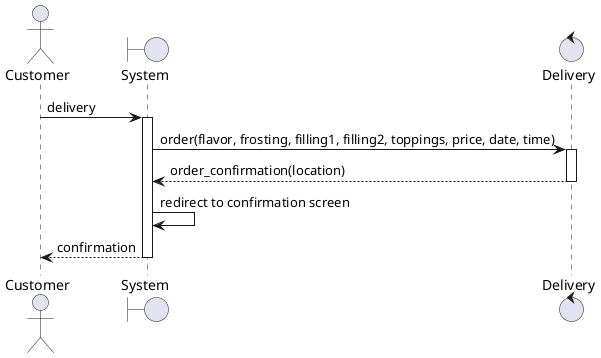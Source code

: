 @startuml delivery
actor Customer
boundary "System" as system
control "Delivery" as deliver
Customer -> system: delivery
activate system
system -> deliver: order(flavor, frosting, filling1, filling2, toppings, price, date, time)
activate deliver
deliver --> system: order_confirmation(location)
deactivate deliver
system -> system: redirect to confirmation screen
system --> Customer: confirmation
deactivate system
@enduml
